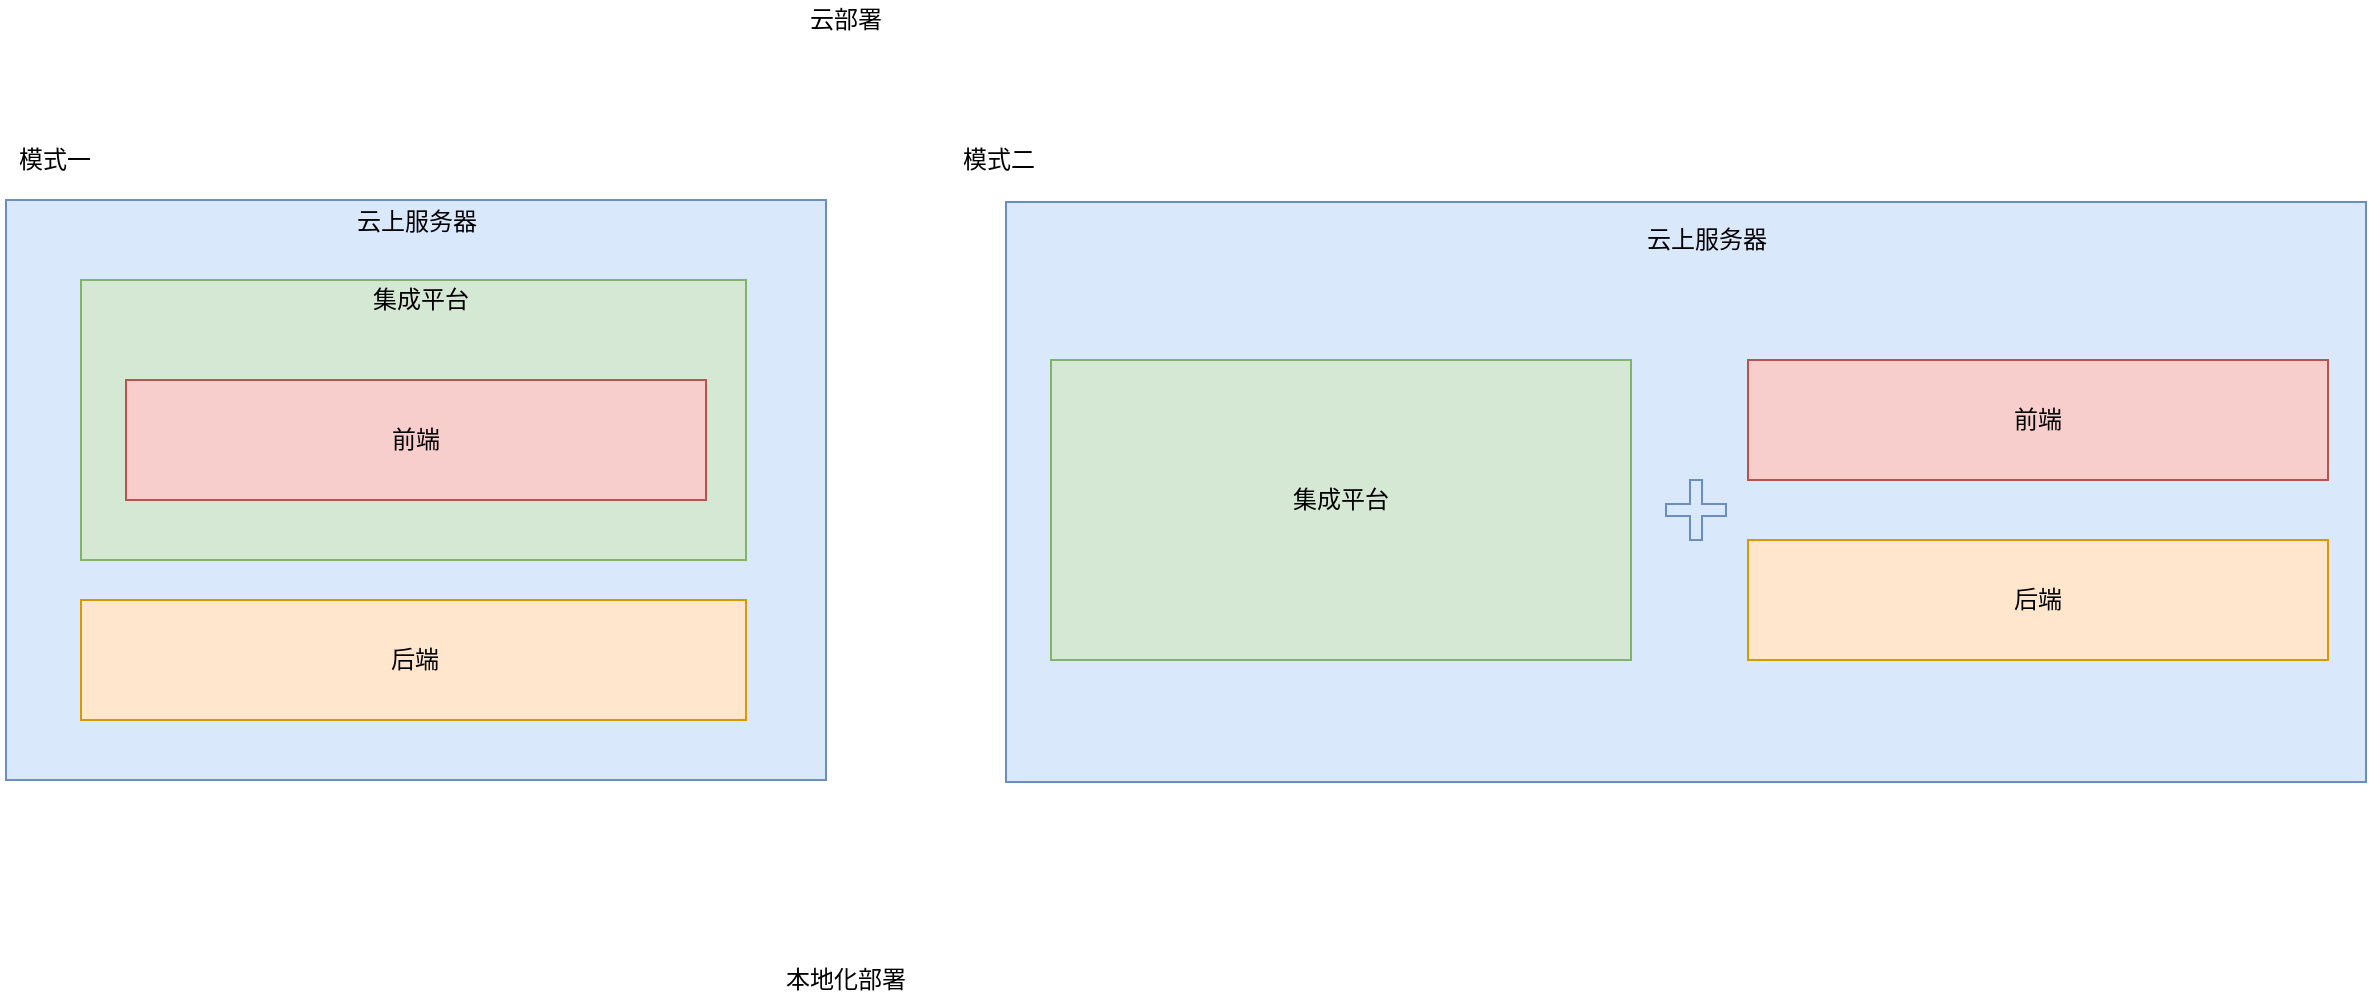 <mxfile version="14.6.13" type="github">
  <diagram id="YDbvJKthgHDpLr_gpcF4" name="第 1 页">
    <mxGraphModel dx="1422" dy="762" grid="1" gridSize="10" guides="1" tooltips="1" connect="1" arrows="1" fold="1" page="1" pageScale="1" pageWidth="827" pageHeight="1169" math="0" shadow="0">
      <root>
        <mxCell id="0" />
        <mxCell id="1" parent="0" />
        <mxCell id="sla7RFZH6J3o2zBhODtt-21" value="" style="rounded=0;whiteSpace=wrap;html=1;fillColor=#dae8fc;strokeColor=#6c8ebf;" vertex="1" parent="1">
          <mxGeometry x="580" y="171" width="680" height="290" as="geometry" />
        </mxCell>
        <mxCell id="sla7RFZH6J3o2zBhODtt-1" value="模式一" style="text;html=1;strokeColor=none;fillColor=none;align=center;verticalAlign=middle;whiteSpace=wrap;rounded=0;" vertex="1" parent="1">
          <mxGeometry x="77.5" y="140" width="52.5" height="20" as="geometry" />
        </mxCell>
        <mxCell id="sla7RFZH6J3o2zBhODtt-4" value="" style="rounded=0;whiteSpace=wrap;html=1;fillColor=#dae8fc;strokeColor=#6c8ebf;" vertex="1" parent="1">
          <mxGeometry x="80" y="170" width="410" height="290" as="geometry" />
        </mxCell>
        <mxCell id="sla7RFZH6J3o2zBhODtt-6" value="云上服务器" style="text;html=1;strokeColor=none;fillColor=none;align=center;verticalAlign=middle;whiteSpace=wrap;rounded=0;" vertex="1" parent="1">
          <mxGeometry x="247.5" y="171" width="75" height="20" as="geometry" />
        </mxCell>
        <mxCell id="sla7RFZH6J3o2zBhODtt-8" value="" style="rounded=0;whiteSpace=wrap;html=1;fillColor=#d5e8d4;strokeColor=#82b366;" vertex="1" parent="1">
          <mxGeometry x="117.5" y="210" width="332.5" height="140" as="geometry" />
        </mxCell>
        <mxCell id="sla7RFZH6J3o2zBhODtt-9" value="集成平台" style="text;html=1;strokeColor=none;fillColor=none;align=center;verticalAlign=middle;whiteSpace=wrap;rounded=0;" vertex="1" parent="1">
          <mxGeometry x="249.5" y="210" width="75" height="20" as="geometry" />
        </mxCell>
        <mxCell id="sla7RFZH6J3o2zBhODtt-5" value="前端" style="rounded=0;whiteSpace=wrap;html=1;fillColor=#f8cecc;strokeColor=#b85450;" vertex="1" parent="1">
          <mxGeometry x="140" y="260" width="290" height="60" as="geometry" />
        </mxCell>
        <mxCell id="sla7RFZH6J3o2zBhODtt-10" value="后端" style="rounded=0;whiteSpace=wrap;html=1;fillColor=#ffe6cc;strokeColor=#d79b00;" vertex="1" parent="1">
          <mxGeometry x="117.5" y="370" width="332.5" height="60" as="geometry" />
        </mxCell>
        <mxCell id="sla7RFZH6J3o2zBhODtt-11" value="模式二" style="text;html=1;strokeColor=none;fillColor=none;align=center;verticalAlign=middle;whiteSpace=wrap;rounded=0;" vertex="1" parent="1">
          <mxGeometry x="550" y="140" width="52.5" height="20" as="geometry" />
        </mxCell>
        <mxCell id="sla7RFZH6J3o2zBhODtt-12" value="" style="shape=cross;whiteSpace=wrap;html=1;fontFamily=Helvetica;fontSize=12;fontColor=#000000;align=center;strokeColor=#6c8ebf;fillColor=#dae8fc;" vertex="1" parent="1">
          <mxGeometry x="910" y="310" width="30" height="30" as="geometry" />
        </mxCell>
        <mxCell id="sla7RFZH6J3o2zBhODtt-13" value="云上服务器" style="text;html=1;strokeColor=none;fillColor=none;align=center;verticalAlign=middle;whiteSpace=wrap;rounded=0;" vertex="1" parent="1">
          <mxGeometry x="892.5" y="180" width="75" height="20" as="geometry" />
        </mxCell>
        <mxCell id="sla7RFZH6J3o2zBhODtt-14" value="" style="rounded=0;whiteSpace=wrap;html=1;fillColor=#d5e8d4;strokeColor=#82b366;" vertex="1" parent="1">
          <mxGeometry x="602.5" y="250" width="290" height="150" as="geometry" />
        </mxCell>
        <mxCell id="sla7RFZH6J3o2zBhODtt-15" value="集成平台" style="text;html=1;strokeColor=none;fillColor=none;align=center;verticalAlign=middle;whiteSpace=wrap;rounded=0;" vertex="1" parent="1">
          <mxGeometry x="710" y="310" width="75" height="20" as="geometry" />
        </mxCell>
        <mxCell id="sla7RFZH6J3o2zBhODtt-16" value="前端" style="rounded=0;whiteSpace=wrap;html=1;fillColor=#f8cecc;strokeColor=#b85450;" vertex="1" parent="1">
          <mxGeometry x="951" y="250" width="290" height="60" as="geometry" />
        </mxCell>
        <mxCell id="sla7RFZH6J3o2zBhODtt-17" value="后端" style="rounded=0;whiteSpace=wrap;html=1;fillColor=#ffe6cc;strokeColor=#d79b00;" vertex="1" parent="1">
          <mxGeometry x="951" y="340" width="290" height="60" as="geometry" />
        </mxCell>
        <mxCell id="sla7RFZH6J3o2zBhODtt-18" value="云部署" style="text;html=1;strokeColor=none;fillColor=none;align=center;verticalAlign=middle;whiteSpace=wrap;rounded=0;" vertex="1" parent="1">
          <mxGeometry x="350" y="70" width="300" height="20" as="geometry" />
        </mxCell>
        <mxCell id="sla7RFZH6J3o2zBhODtt-19" value="本地化部署" style="text;html=1;strokeColor=none;fillColor=none;align=center;verticalAlign=middle;whiteSpace=wrap;rounded=0;" vertex="1" parent="1">
          <mxGeometry x="350" y="550" width="300" height="20" as="geometry" />
        </mxCell>
      </root>
    </mxGraphModel>
  </diagram>
</mxfile>

